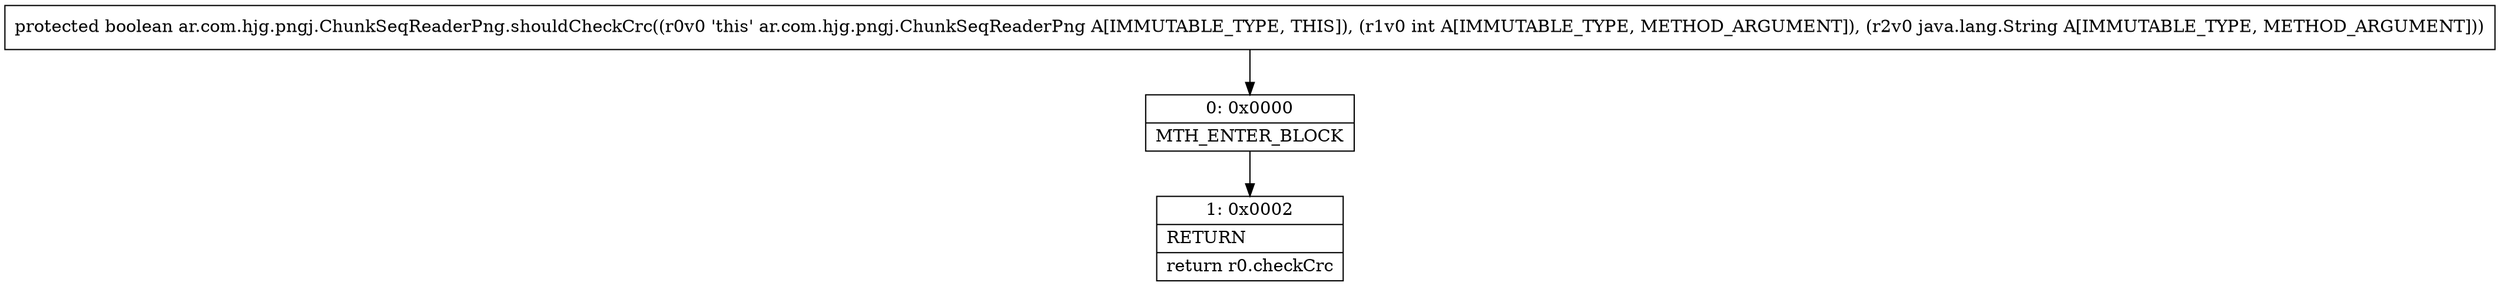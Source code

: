 digraph "CFG forar.com.hjg.pngj.ChunkSeqReaderPng.shouldCheckCrc(ILjava\/lang\/String;)Z" {
Node_0 [shape=record,label="{0\:\ 0x0000|MTH_ENTER_BLOCK\l}"];
Node_1 [shape=record,label="{1\:\ 0x0002|RETURN\l|return r0.checkCrc\l}"];
MethodNode[shape=record,label="{protected boolean ar.com.hjg.pngj.ChunkSeqReaderPng.shouldCheckCrc((r0v0 'this' ar.com.hjg.pngj.ChunkSeqReaderPng A[IMMUTABLE_TYPE, THIS]), (r1v0 int A[IMMUTABLE_TYPE, METHOD_ARGUMENT]), (r2v0 java.lang.String A[IMMUTABLE_TYPE, METHOD_ARGUMENT])) }"];
MethodNode -> Node_0;
Node_0 -> Node_1;
}

